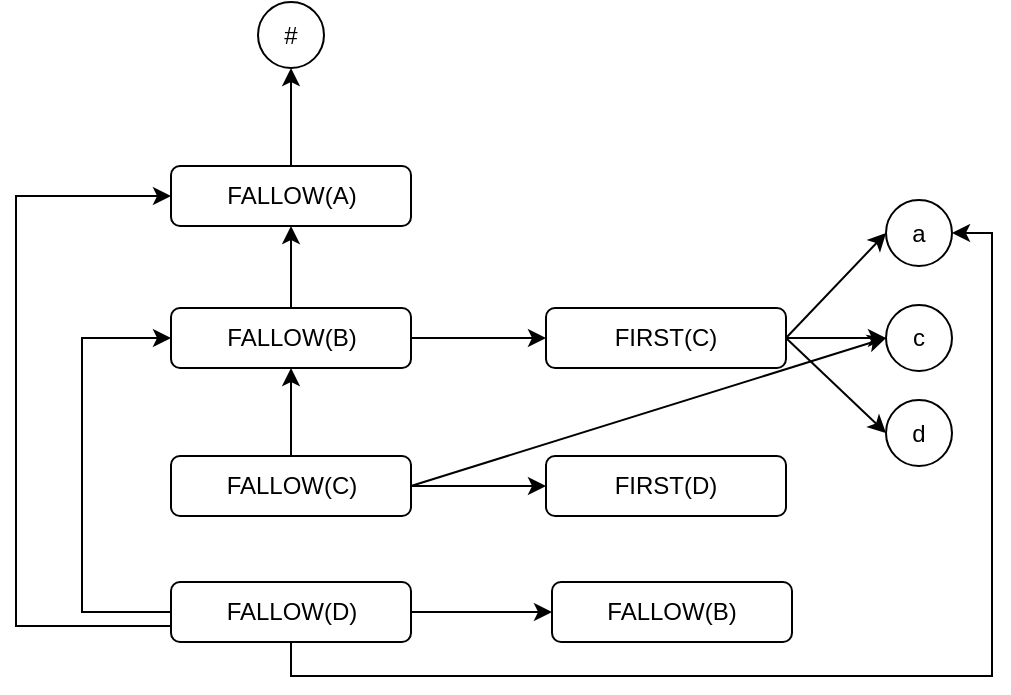 <mxfile version="21.1.4" type="github">
  <diagram name="第 1 页" id="jlVK5qfQyr_egqlrKWcN">
    <mxGraphModel dx="604" dy="324" grid="0" gridSize="10" guides="1" tooltips="1" connect="1" arrows="1" fold="1" page="1" pageScale="1" pageWidth="3300" pageHeight="4681" math="0" shadow="0">
      <root>
        <mxCell id="0" />
        <mxCell id="1" parent="0" />
        <mxCell id="k8o1MCGl5v_dafdXwM-l-4" style="edgeStyle=orthogonalEdgeStyle;rounded=0;orthogonalLoop=1;jettySize=auto;html=1;entryX=0.5;entryY=1;entryDx=0;entryDy=0;" edge="1" parent="1" source="k8o1MCGl5v_dafdXwM-l-2" target="k8o1MCGl5v_dafdXwM-l-3">
          <mxGeometry relative="1" as="geometry" />
        </mxCell>
        <mxCell id="k8o1MCGl5v_dafdXwM-l-2" value="FALLOW(A)" style="rounded=1;whiteSpace=wrap;html=1;" vertex="1" parent="1">
          <mxGeometry x="975.5" y="899" width="120" height="30" as="geometry" />
        </mxCell>
        <mxCell id="k8o1MCGl5v_dafdXwM-l-3" value="#" style="ellipse;whiteSpace=wrap;html=1;aspect=fixed;" vertex="1" parent="1">
          <mxGeometry x="1019" y="817" width="33" height="33" as="geometry" />
        </mxCell>
        <mxCell id="k8o1MCGl5v_dafdXwM-l-9" style="edgeStyle=orthogonalEdgeStyle;rounded=0;orthogonalLoop=1;jettySize=auto;html=1;" edge="1" parent="1" source="k8o1MCGl5v_dafdXwM-l-5" target="k8o1MCGl5v_dafdXwM-l-8">
          <mxGeometry relative="1" as="geometry" />
        </mxCell>
        <mxCell id="k8o1MCGl5v_dafdXwM-l-19" style="edgeStyle=orthogonalEdgeStyle;rounded=0;orthogonalLoop=1;jettySize=auto;html=1;entryX=0.5;entryY=1;entryDx=0;entryDy=0;" edge="1" parent="1" source="k8o1MCGl5v_dafdXwM-l-5" target="k8o1MCGl5v_dafdXwM-l-2">
          <mxGeometry relative="1" as="geometry" />
        </mxCell>
        <mxCell id="k8o1MCGl5v_dafdXwM-l-5" value="FALLOW(B)" style="rounded=1;whiteSpace=wrap;html=1;" vertex="1" parent="1">
          <mxGeometry x="975.5" y="970" width="120" height="30" as="geometry" />
        </mxCell>
        <mxCell id="k8o1MCGl5v_dafdXwM-l-21" style="edgeStyle=orthogonalEdgeStyle;rounded=0;orthogonalLoop=1;jettySize=auto;html=1;entryX=0.5;entryY=1;entryDx=0;entryDy=0;" edge="1" parent="1" source="k8o1MCGl5v_dafdXwM-l-6" target="k8o1MCGl5v_dafdXwM-l-5">
          <mxGeometry relative="1" as="geometry" />
        </mxCell>
        <mxCell id="k8o1MCGl5v_dafdXwM-l-26" style="edgeStyle=orthogonalEdgeStyle;rounded=0;orthogonalLoop=1;jettySize=auto;html=1;" edge="1" parent="1" source="k8o1MCGl5v_dafdXwM-l-6" target="k8o1MCGl5v_dafdXwM-l-25">
          <mxGeometry relative="1" as="geometry" />
        </mxCell>
        <mxCell id="k8o1MCGl5v_dafdXwM-l-6" value="FALLOW(C)" style="rounded=1;whiteSpace=wrap;html=1;" vertex="1" parent="1">
          <mxGeometry x="975.5" y="1044" width="120" height="30" as="geometry" />
        </mxCell>
        <mxCell id="k8o1MCGl5v_dafdXwM-l-20" style="edgeStyle=orthogonalEdgeStyle;rounded=0;orthogonalLoop=1;jettySize=auto;html=1;entryX=0;entryY=0.5;entryDx=0;entryDy=0;" edge="1" parent="1" source="k8o1MCGl5v_dafdXwM-l-7" target="k8o1MCGl5v_dafdXwM-l-2">
          <mxGeometry relative="1" as="geometry">
            <Array as="points">
              <mxPoint x="898" y="1129" />
              <mxPoint x="898" y="914" />
            </Array>
          </mxGeometry>
        </mxCell>
        <mxCell id="k8o1MCGl5v_dafdXwM-l-22" style="edgeStyle=orthogonalEdgeStyle;rounded=0;orthogonalLoop=1;jettySize=auto;html=1;entryX=0;entryY=0.5;entryDx=0;entryDy=0;" edge="1" parent="1" source="k8o1MCGl5v_dafdXwM-l-7" target="k8o1MCGl5v_dafdXwM-l-5">
          <mxGeometry relative="1" as="geometry">
            <Array as="points">
              <mxPoint x="931" y="1122" />
              <mxPoint x="931" y="985" />
            </Array>
          </mxGeometry>
        </mxCell>
        <mxCell id="k8o1MCGl5v_dafdXwM-l-23" style="edgeStyle=orthogonalEdgeStyle;rounded=0;orthogonalLoop=1;jettySize=auto;html=1;entryX=1;entryY=0.5;entryDx=0;entryDy=0;" edge="1" parent="1" source="k8o1MCGl5v_dafdXwM-l-7" target="k8o1MCGl5v_dafdXwM-l-12">
          <mxGeometry relative="1" as="geometry">
            <Array as="points">
              <mxPoint x="1035" y="1154" />
              <mxPoint x="1386" y="1154" />
              <mxPoint x="1386" y="933" />
            </Array>
          </mxGeometry>
        </mxCell>
        <mxCell id="k8o1MCGl5v_dafdXwM-l-28" style="edgeStyle=orthogonalEdgeStyle;rounded=0;orthogonalLoop=1;jettySize=auto;html=1;" edge="1" parent="1" source="k8o1MCGl5v_dafdXwM-l-7" target="k8o1MCGl5v_dafdXwM-l-27">
          <mxGeometry relative="1" as="geometry" />
        </mxCell>
        <mxCell id="k8o1MCGl5v_dafdXwM-l-7" value="FALLOW(D)" style="rounded=1;whiteSpace=wrap;html=1;" vertex="1" parent="1">
          <mxGeometry x="975.5" y="1107" width="120" height="30" as="geometry" />
        </mxCell>
        <mxCell id="k8o1MCGl5v_dafdXwM-l-8" value="FIRST(C)" style="rounded=1;whiteSpace=wrap;html=1;" vertex="1" parent="1">
          <mxGeometry x="1163" y="970" width="120" height="30" as="geometry" />
        </mxCell>
        <mxCell id="k8o1MCGl5v_dafdXwM-l-12" value="a" style="ellipse;whiteSpace=wrap;html=1;aspect=fixed;" vertex="1" parent="1">
          <mxGeometry x="1333" y="916" width="33" height="33" as="geometry" />
        </mxCell>
        <mxCell id="k8o1MCGl5v_dafdXwM-l-13" value="c" style="ellipse;whiteSpace=wrap;html=1;aspect=fixed;" vertex="1" parent="1">
          <mxGeometry x="1333" y="968.5" width="33" height="33" as="geometry" />
        </mxCell>
        <mxCell id="k8o1MCGl5v_dafdXwM-l-14" value="d" style="ellipse;whiteSpace=wrap;html=1;aspect=fixed;" vertex="1" parent="1">
          <mxGeometry x="1333" y="1016" width="33" height="33" as="geometry" />
        </mxCell>
        <mxCell id="k8o1MCGl5v_dafdXwM-l-16" value="" style="endArrow=classic;html=1;rounded=0;exitX=1;exitY=0.5;exitDx=0;exitDy=0;entryX=0;entryY=0.5;entryDx=0;entryDy=0;" edge="1" parent="1" source="k8o1MCGl5v_dafdXwM-l-8" target="k8o1MCGl5v_dafdXwM-l-12">
          <mxGeometry width="50" height="50" relative="1" as="geometry">
            <mxPoint x="1227" y="942" as="sourcePoint" />
            <mxPoint x="1277" y="892" as="targetPoint" />
          </mxGeometry>
        </mxCell>
        <mxCell id="k8o1MCGl5v_dafdXwM-l-17" value="" style="endArrow=classic;html=1;rounded=0;exitX=1;exitY=0.5;exitDx=0;exitDy=0;entryX=0;entryY=0.5;entryDx=0;entryDy=0;" edge="1" parent="1" source="k8o1MCGl5v_dafdXwM-l-8" target="k8o1MCGl5v_dafdXwM-l-13">
          <mxGeometry width="50" height="50" relative="1" as="geometry">
            <mxPoint x="1293" y="995" as="sourcePoint" />
            <mxPoint x="1343" y="936" as="targetPoint" />
          </mxGeometry>
        </mxCell>
        <mxCell id="k8o1MCGl5v_dafdXwM-l-18" value="" style="endArrow=classic;html=1;rounded=0;exitX=1;exitY=0.5;exitDx=0;exitDy=0;entryX=0;entryY=0.5;entryDx=0;entryDy=0;" edge="1" parent="1" source="k8o1MCGl5v_dafdXwM-l-8" target="k8o1MCGl5v_dafdXwM-l-14">
          <mxGeometry width="50" height="50" relative="1" as="geometry">
            <mxPoint x="1293" y="995" as="sourcePoint" />
            <mxPoint x="1343" y="984" as="targetPoint" />
          </mxGeometry>
        </mxCell>
        <mxCell id="k8o1MCGl5v_dafdXwM-l-24" value="" style="endArrow=classic;html=1;rounded=0;exitX=1;exitY=0.5;exitDx=0;exitDy=0;entryX=0;entryY=0.5;entryDx=0;entryDy=0;" edge="1" parent="1" source="k8o1MCGl5v_dafdXwM-l-6" target="k8o1MCGl5v_dafdXwM-l-13">
          <mxGeometry width="50" height="50" relative="1" as="geometry">
            <mxPoint x="1150" y="1078" as="sourcePoint" />
            <mxPoint x="1200" y="1028" as="targetPoint" />
          </mxGeometry>
        </mxCell>
        <mxCell id="k8o1MCGl5v_dafdXwM-l-25" value="FIRST(D)" style="rounded=1;whiteSpace=wrap;html=1;" vertex="1" parent="1">
          <mxGeometry x="1163" y="1044" width="120" height="30" as="geometry" />
        </mxCell>
        <mxCell id="k8o1MCGl5v_dafdXwM-l-27" value="FALLOW(B)" style="rounded=1;whiteSpace=wrap;html=1;" vertex="1" parent="1">
          <mxGeometry x="1166" y="1107" width="120" height="30" as="geometry" />
        </mxCell>
      </root>
    </mxGraphModel>
  </diagram>
</mxfile>
